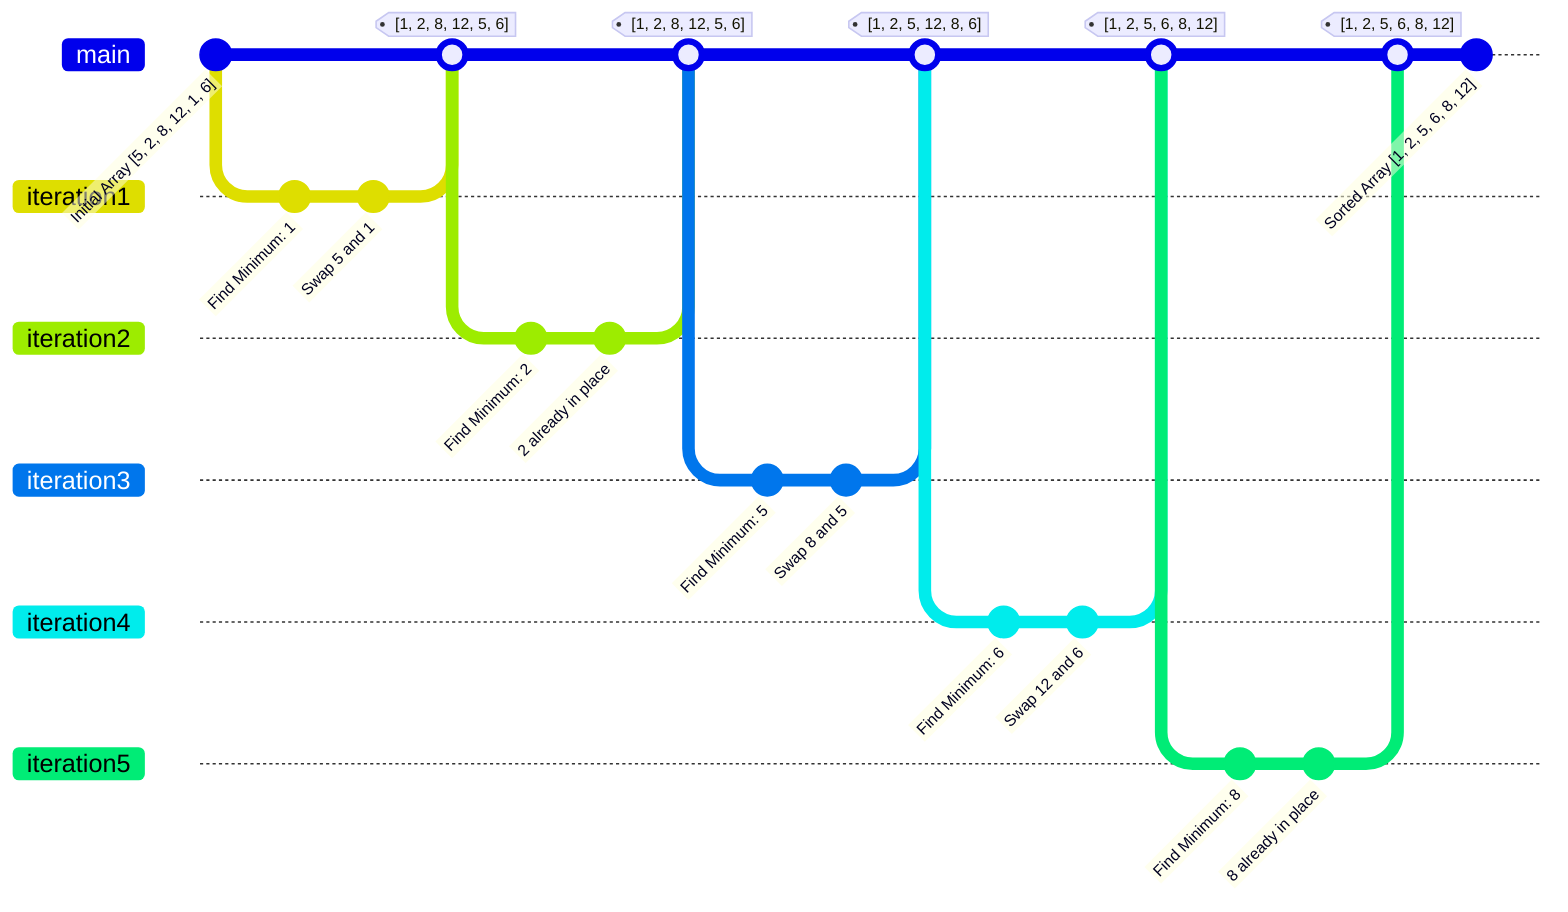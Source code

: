 gitGraph
    commit id: "Initial Array [5, 2, 8, 12, 1, 6]"
    branch iteration1
    checkout iteration1
    commit id: "Find Minimum: 1"
    commit id: "Swap 5 and 1"
    checkout main
    merge iteration1 tag: "[1, 2, 8, 12, 5, 6]"
    branch iteration2
    checkout iteration2
    commit id: "Find Minimum: 2"
    commit id: "2 already in place"
    checkout main
    merge iteration2 tag: "[1, 2, 8, 12, 5, 6]"
    branch iteration3
    checkout iteration3
    commit id: "Find Minimum: 5"
    commit id: "Swap 8 and 5"
    checkout main
    merge iteration3 tag: "[1, 2, 5, 12, 8, 6]"
    branch iteration4
    checkout iteration4
    commit id: "Find Minimum: 6"
    commit id: "Swap 12 and 6"
    checkout main
    merge iteration4 tag: "[1, 2, 5, 6, 8, 12]"
    branch iteration5
    checkout iteration5
    commit id: "Find Minimum: 8"
    commit id: "8 already in place"
    checkout main
    merge iteration5 tag: "[1, 2, 5, 6, 8, 12]"
    commit id: "Sorted Array [1, 2, 5, 6, 8, 12]"
